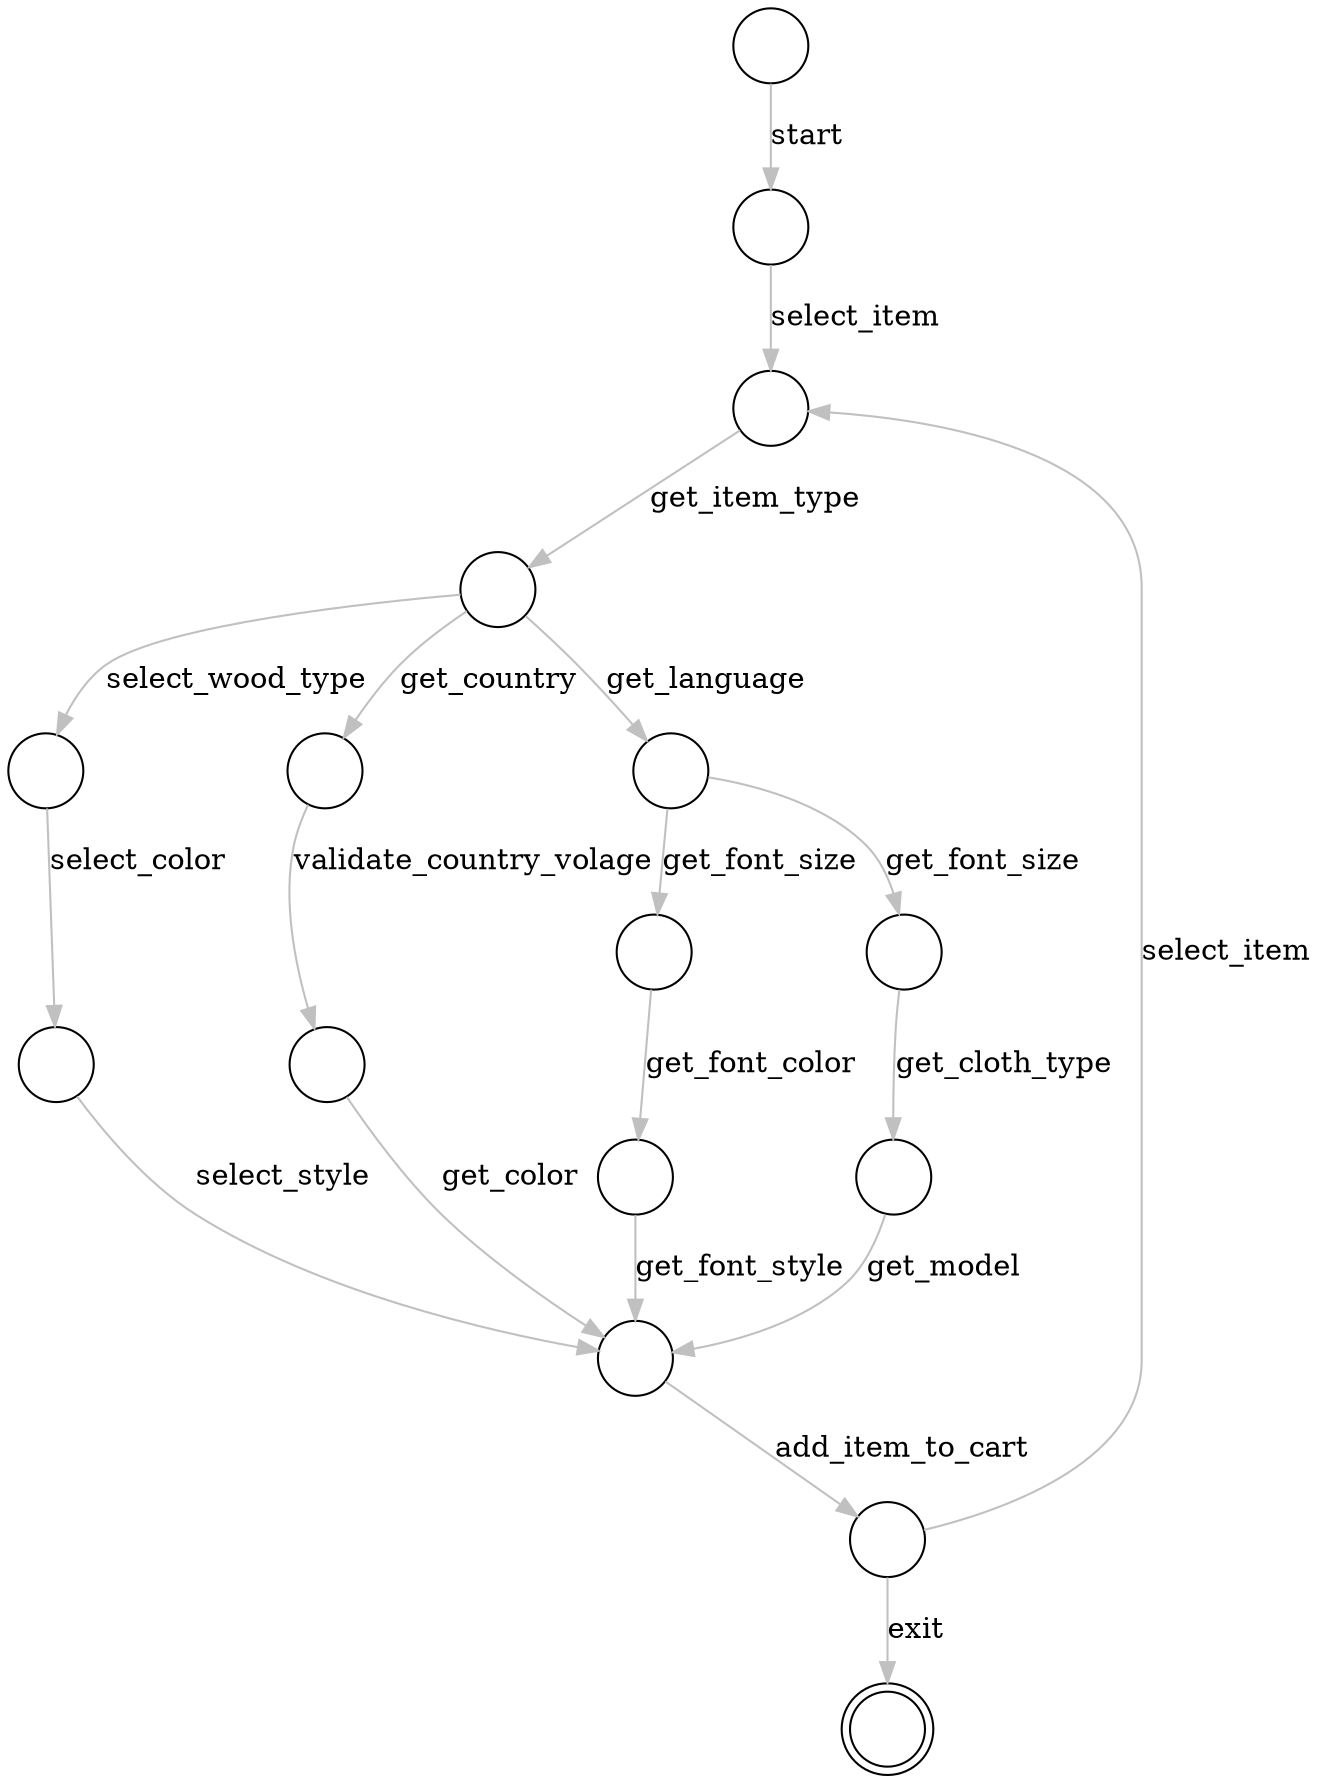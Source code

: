digraph Automaton {
  initial [shape=circle,label=""];
  initial -> 0 [label="start",style="setlinewidth(1)",color=gray]
  0 [shape=circle,label=""];
  0 -> 1 [label="select_item",style="setlinewidth(1)",color=gray]
  1 [shape=circle,label=""];
  1 -> 2 [label="get_item_type",style="setlinewidth(1)",color=gray]
  2 [shape=circle,label=""];
  2 -> 3 [label="select_wood_type",style="setlinewidth(1)",color=gray]
  2 -> 6 [label="get_country",style="setlinewidth(1)",color=gray]
  2 -> 11 [label="get_language",style="setlinewidth(1)",color=gray]
  3 [shape=circle,label=""];
  3 -> 4 [label="select_color",style="setlinewidth(1)",color=gray]
  4 [shape=circle,label=""];
  4 -> 8 [label="select_style",style="setlinewidth(1)",color=gray]
  8 [shape=circle,label=""];
  8 -> 9 [label="add_item_to_cart",style="setlinewidth(1)",color=gray]
  9 [shape=circle,label=""];
  9 -> 10 [label="exit",style="setlinewidth(1)",color=gray]
  9 -> 1 [label="select_item",style="setlinewidth(1)",color=gray]
  10 [shape=doublecircle,label=""];
  6 [shape=circle,label=""];
  6 -> 7 [label="validate_country_volage",style="setlinewidth(1)",color=gray]
  7 [shape=circle,label=""];
  7 -> 8 [label="get_color",style="setlinewidth(1)",color=gray]
  11 [shape=circle,label=""];
  11 -> 12 [label="get_font_size",style="setlinewidth(1)",color=gray]
  12 [shape=circle,label=""];
  12 -> 13  [label="get_font_color",style="setlinewidth(1)",color=gray]
  13 [shape=circle,label=""];
  13 -> 8  [label="get_font_style",style="setlinewidth(1)",color=gray]
  11 [shape=circle,label=""];
  11 -> 15 [label="get_font_size",style="setlinewidth(1)",color=gray]
  15 [shape=circle,label=""];
  15 -> 16  [label="get_cloth_type",style="setlinewidth(1)",color=gray]
  16 [shape=circle,label=""];
  16 -> 8  [label="get_model",style="setlinewidth(1)",color=gray]

  }
